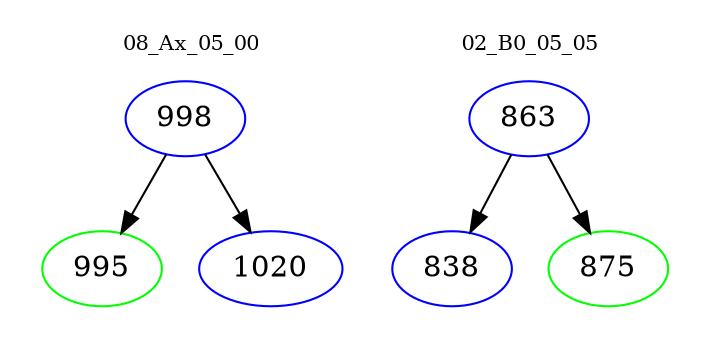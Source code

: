 digraph{
subgraph cluster_0 {
color = white
label = "08_Ax_05_00";
fontsize=10;
T0_998 [label="998", color="blue"]
T0_998 -> T0_995 [color="black"]
T0_995 [label="995", color="green"]
T0_998 -> T0_1020 [color="black"]
T0_1020 [label="1020", color="blue"]
}
subgraph cluster_1 {
color = white
label = "02_B0_05_05";
fontsize=10;
T1_863 [label="863", color="blue"]
T1_863 -> T1_838 [color="black"]
T1_838 [label="838", color="blue"]
T1_863 -> T1_875 [color="black"]
T1_875 [label="875", color="green"]
}
}
